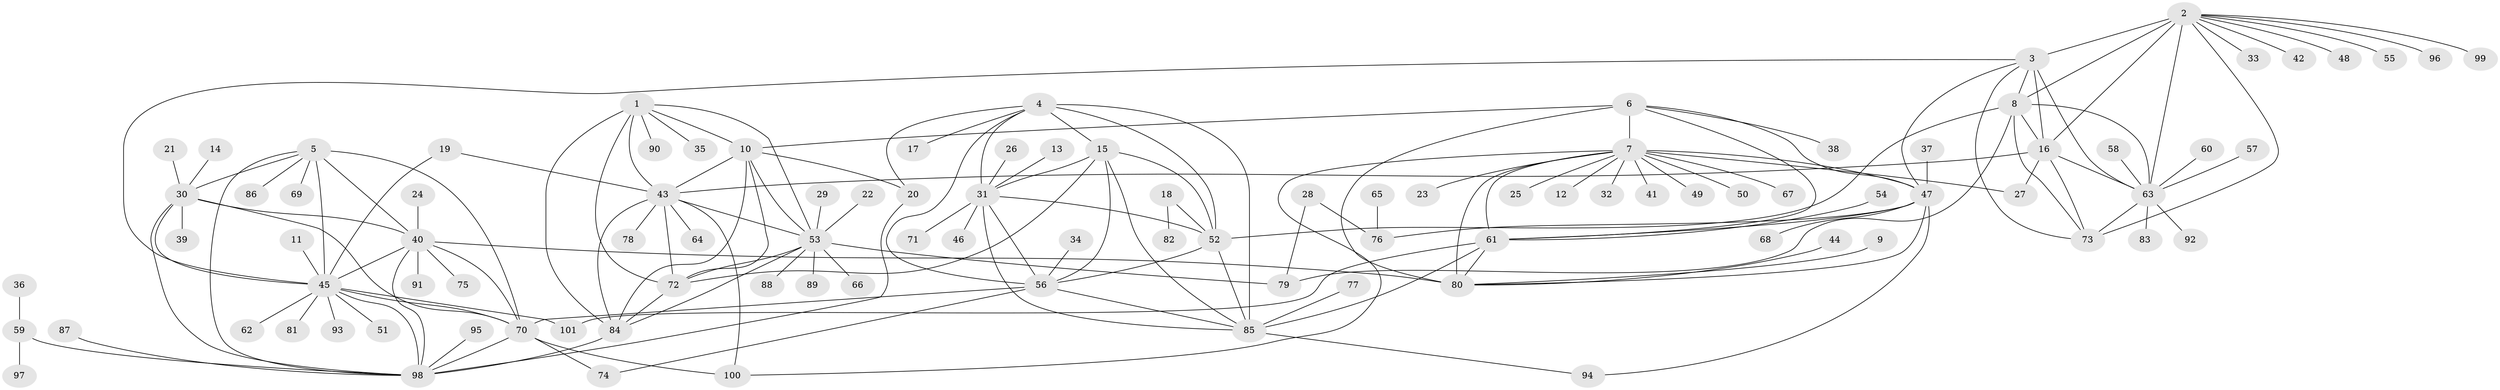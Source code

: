 // original degree distribution, {13: 0.014285714285714285, 8: 0.03571428571428571, 7: 0.03571428571428571, 12: 0.02857142857142857, 9: 0.05714285714285714, 10: 0.04285714285714286, 11: 0.014285714285714285, 15: 0.007142857142857143, 6: 0.014285714285714285, 3: 0.014285714285714285, 2: 0.11428571428571428, 1: 0.6, 4: 0.02142857142857143}
// Generated by graph-tools (version 1.1) at 2025/37/03/04/25 23:37:48]
// undirected, 101 vertices, 163 edges
graph export_dot {
  node [color=gray90,style=filled];
  1;
  2;
  3;
  4;
  5;
  6;
  7;
  8;
  9;
  10;
  11;
  12;
  13;
  14;
  15;
  16;
  17;
  18;
  19;
  20;
  21;
  22;
  23;
  24;
  25;
  26;
  27;
  28;
  29;
  30;
  31;
  32;
  33;
  34;
  35;
  36;
  37;
  38;
  39;
  40;
  41;
  42;
  43;
  44;
  45;
  46;
  47;
  48;
  49;
  50;
  51;
  52;
  53;
  54;
  55;
  56;
  57;
  58;
  59;
  60;
  61;
  62;
  63;
  64;
  65;
  66;
  67;
  68;
  69;
  70;
  71;
  72;
  73;
  74;
  75;
  76;
  77;
  78;
  79;
  80;
  81;
  82;
  83;
  84;
  85;
  86;
  87;
  88;
  89;
  90;
  91;
  92;
  93;
  94;
  95;
  96;
  97;
  98;
  99;
  100;
  101;
  1 -- 10 [weight=2.0];
  1 -- 35 [weight=1.0];
  1 -- 43 [weight=2.0];
  1 -- 53 [weight=2.0];
  1 -- 72 [weight=2.0];
  1 -- 84 [weight=2.0];
  1 -- 90 [weight=1.0];
  2 -- 3 [weight=2.0];
  2 -- 8 [weight=2.0];
  2 -- 16 [weight=2.0];
  2 -- 33 [weight=1.0];
  2 -- 42 [weight=1.0];
  2 -- 48 [weight=1.0];
  2 -- 55 [weight=1.0];
  2 -- 63 [weight=2.0];
  2 -- 73 [weight=2.0];
  2 -- 96 [weight=1.0];
  2 -- 99 [weight=1.0];
  3 -- 8 [weight=1.0];
  3 -- 16 [weight=1.0];
  3 -- 45 [weight=1.0];
  3 -- 47 [weight=1.0];
  3 -- 63 [weight=1.0];
  3 -- 73 [weight=1.0];
  4 -- 15 [weight=2.0];
  4 -- 17 [weight=1.0];
  4 -- 20 [weight=1.0];
  4 -- 31 [weight=2.0];
  4 -- 52 [weight=2.0];
  4 -- 56 [weight=2.0];
  4 -- 85 [weight=2.0];
  5 -- 30 [weight=2.0];
  5 -- 40 [weight=2.0];
  5 -- 45 [weight=2.0];
  5 -- 69 [weight=1.0];
  5 -- 70 [weight=2.0];
  5 -- 86 [weight=1.0];
  5 -- 98 [weight=2.0];
  6 -- 7 [weight=4.0];
  6 -- 10 [weight=1.0];
  6 -- 38 [weight=1.0];
  6 -- 47 [weight=2.0];
  6 -- 61 [weight=2.0];
  6 -- 80 [weight=2.0];
  7 -- 12 [weight=1.0];
  7 -- 23 [weight=1.0];
  7 -- 25 [weight=1.0];
  7 -- 27 [weight=1.0];
  7 -- 32 [weight=1.0];
  7 -- 41 [weight=1.0];
  7 -- 47 [weight=2.0];
  7 -- 49 [weight=1.0];
  7 -- 50 [weight=1.0];
  7 -- 61 [weight=2.0];
  7 -- 67 [weight=1.0];
  7 -- 80 [weight=2.0];
  7 -- 100 [weight=1.0];
  8 -- 16 [weight=1.0];
  8 -- 52 [weight=1.0];
  8 -- 63 [weight=1.0];
  8 -- 73 [weight=1.0];
  8 -- 79 [weight=1.0];
  9 -- 80 [weight=1.0];
  10 -- 20 [weight=1.0];
  10 -- 43 [weight=1.0];
  10 -- 53 [weight=1.0];
  10 -- 72 [weight=1.0];
  10 -- 84 [weight=1.0];
  11 -- 45 [weight=1.0];
  13 -- 31 [weight=1.0];
  14 -- 30 [weight=1.0];
  15 -- 31 [weight=1.0];
  15 -- 52 [weight=1.0];
  15 -- 56 [weight=1.0];
  15 -- 72 [weight=2.0];
  15 -- 85 [weight=1.0];
  16 -- 27 [weight=1.0];
  16 -- 43 [weight=1.0];
  16 -- 63 [weight=1.0];
  16 -- 73 [weight=1.0];
  18 -- 52 [weight=1.0];
  18 -- 82 [weight=1.0];
  19 -- 43 [weight=1.0];
  19 -- 45 [weight=1.0];
  20 -- 98 [weight=1.0];
  21 -- 30 [weight=1.0];
  22 -- 53 [weight=1.0];
  24 -- 40 [weight=1.0];
  26 -- 31 [weight=1.0];
  28 -- 76 [weight=1.0];
  28 -- 79 [weight=1.0];
  29 -- 53 [weight=1.0];
  30 -- 39 [weight=1.0];
  30 -- 40 [weight=1.0];
  30 -- 45 [weight=1.0];
  30 -- 70 [weight=1.0];
  30 -- 98 [weight=1.0];
  31 -- 46 [weight=1.0];
  31 -- 52 [weight=1.0];
  31 -- 56 [weight=1.0];
  31 -- 71 [weight=1.0];
  31 -- 85 [weight=1.0];
  34 -- 56 [weight=1.0];
  36 -- 59 [weight=1.0];
  37 -- 47 [weight=1.0];
  40 -- 45 [weight=1.0];
  40 -- 70 [weight=1.0];
  40 -- 75 [weight=1.0];
  40 -- 80 [weight=1.0];
  40 -- 91 [weight=1.0];
  40 -- 98 [weight=1.0];
  43 -- 53 [weight=1.0];
  43 -- 64 [weight=1.0];
  43 -- 72 [weight=1.0];
  43 -- 78 [weight=1.0];
  43 -- 84 [weight=1.0];
  43 -- 100 [weight=1.0];
  44 -- 80 [weight=1.0];
  45 -- 51 [weight=1.0];
  45 -- 62 [weight=1.0];
  45 -- 70 [weight=1.0];
  45 -- 81 [weight=1.0];
  45 -- 93 [weight=1.0];
  45 -- 98 [weight=1.0];
  45 -- 101 [weight=1.0];
  47 -- 61 [weight=1.0];
  47 -- 68 [weight=1.0];
  47 -- 76 [weight=1.0];
  47 -- 80 [weight=1.0];
  47 -- 94 [weight=1.0];
  52 -- 56 [weight=1.0];
  52 -- 85 [weight=1.0];
  53 -- 66 [weight=1.0];
  53 -- 72 [weight=1.0];
  53 -- 79 [weight=1.0];
  53 -- 84 [weight=1.0];
  53 -- 88 [weight=1.0];
  53 -- 89 [weight=1.0];
  54 -- 61 [weight=1.0];
  56 -- 70 [weight=1.0];
  56 -- 74 [weight=1.0];
  56 -- 85 [weight=1.0];
  57 -- 63 [weight=1.0];
  58 -- 63 [weight=1.0];
  59 -- 97 [weight=1.0];
  59 -- 98 [weight=1.0];
  60 -- 63 [weight=1.0];
  61 -- 80 [weight=1.0];
  61 -- 85 [weight=1.0];
  61 -- 101 [weight=1.0];
  63 -- 73 [weight=1.0];
  63 -- 83 [weight=1.0];
  63 -- 92 [weight=1.0];
  65 -- 76 [weight=1.0];
  70 -- 74 [weight=1.0];
  70 -- 98 [weight=1.0];
  70 -- 100 [weight=1.0];
  72 -- 84 [weight=1.0];
  77 -- 85 [weight=1.0];
  84 -- 98 [weight=1.0];
  85 -- 94 [weight=1.0];
  87 -- 98 [weight=1.0];
  95 -- 98 [weight=1.0];
}
